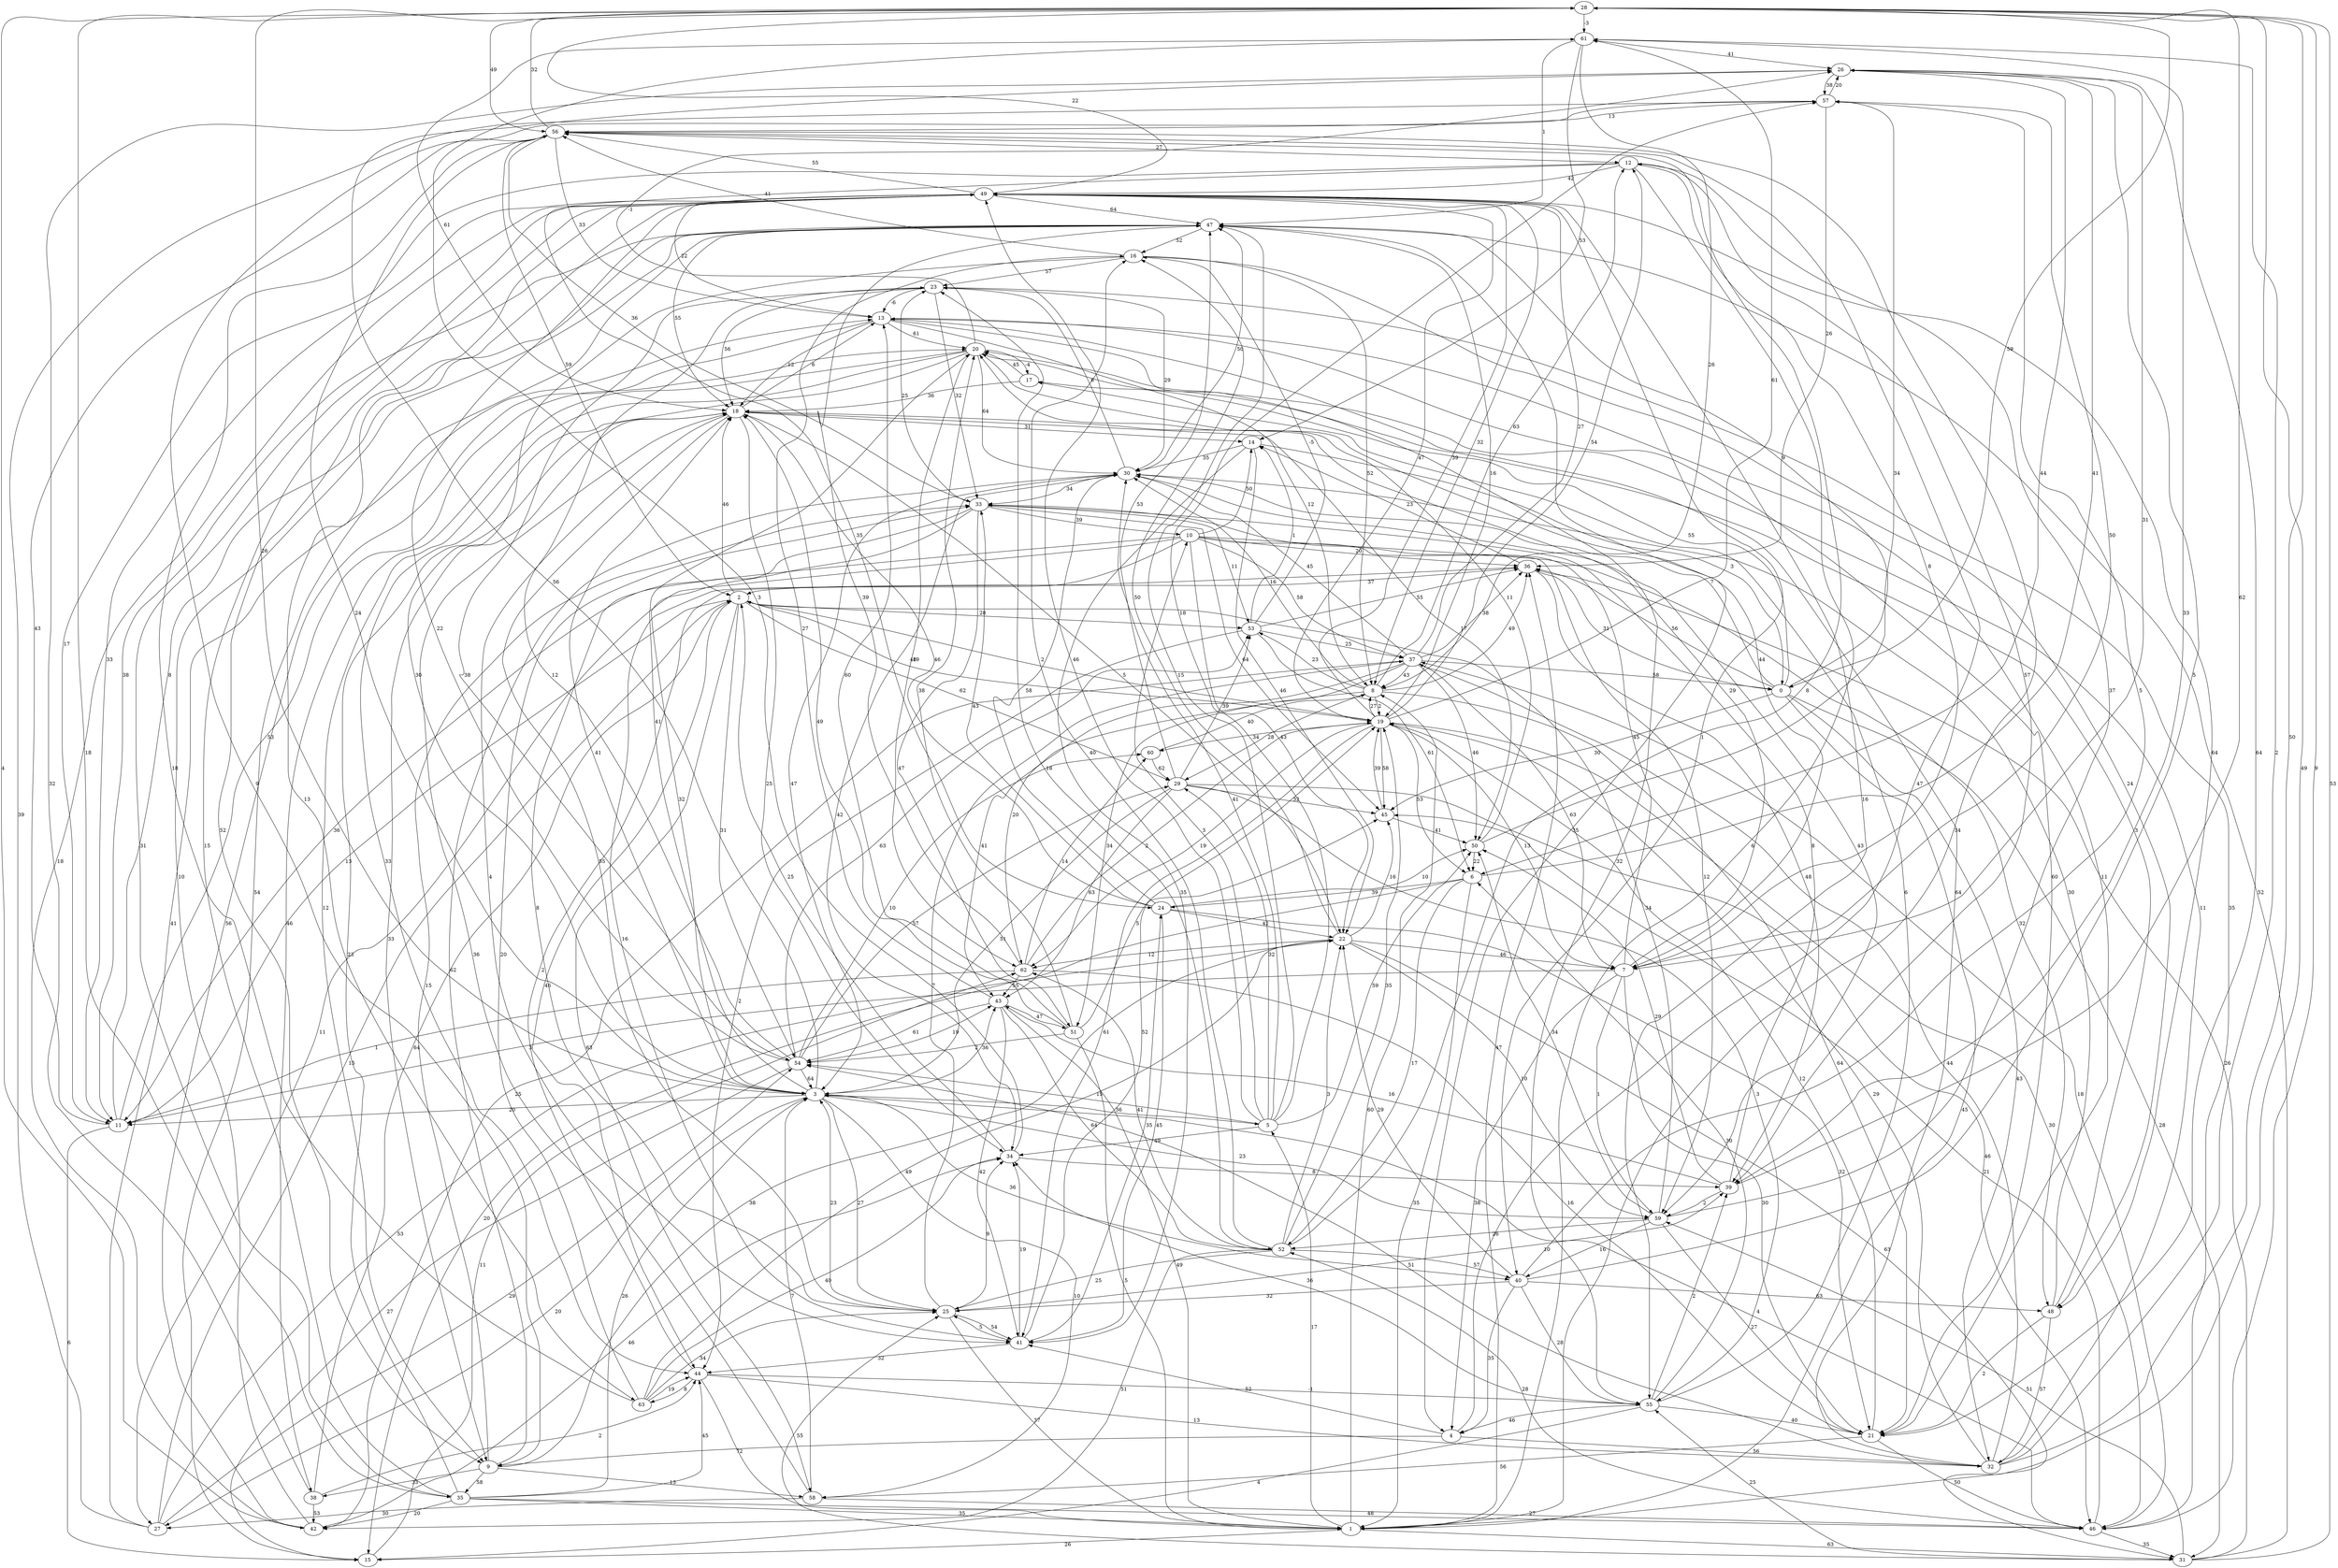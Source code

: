 digraph G {
    28 -> 61 [label = -3];
    20 -> 17 [label = -4];
    23 -> 13 [label = -6];
    20 -> 26 [label = -1];
    53 -> 16 [label = -5];
    44 -> 55 [label = -1];
    8 -> 43 [label = 41];
    8 -> 36 [label = 49];
    46 -> 52 [label = 28];
    52 -> 40 [label = 57];
    49 -> 63 [label = 13];
    3 -> 43 [label = 36];
    16 -> 23 [label = 57];
    42 -> 34 [label = 46];
    59 -> 52 [label = 26];
    50 -> 57 [label = 34];
    30 -> 34 [label = 42];
    2 -> 18 [label = 46];
    6 -> 1 [label = 35];
    33 -> 53 [label = 11];
    25 -> 39 [label = 10];
    38 -> 42 [label = 53];
    9 -> 58 [label = 13];
    1 -> 36 [label = 47];
    46 -> 31 [label = 35];
    7 -> 18 [label = 29];
    40 -> 48 [label = 63];
    18 -> 50 [label = 17];
    63 -> 56 [label = 18];
    33 -> 25 [label = 8];
    43 -> 51 [label = 47];
    52 -> 25 [label = 25];
    41 -> 34 [label = 19];
    53 -> 36 [label = 55];
    35 -> 18 [label = 23];
    6 -> 26 [label = 41];
    34 -> 2 [label = 25];
    32 -> 20 [label = 11];
    48 -> 20 [label = 3];
    2 -> 53 [label = 28];
    9 -> 33 [label = 15];
    55 -> 21 [label = 40];
    15 -> 62 [label = 11];
    33 -> 51 [label = 47];
    0 -> 45 [label = 30];
    26 -> 21 [label = 64];
    29 -> 45 [label = 32];
    49 -> 55 [label = 16];
    5 -> 57 [label = 18];
    59 -> 21 [label = 27];
    28 -> 35 [label = 18];
    49 -> 11 [label = 33];
    48 -> 21 [label = 2];
    35 -> 3 [label = 26];
    58 -> 3 [label = 7];
    23 -> 30 [label = 29];
    22 -> 59 [label = 10];
    53 -> 44 [label = 2];
    5 -> 50 [label = 59];
    22 -> 45 [label = 16];
    49 -> 9 [label = 52];
    2 -> 58 [label = 63];
    35 -> 42 [label = 20];
    36 -> 14 [label = 23];
    61 -> 8 [label = 26];
    4 -> 32 [label = 56];
    32 -> 54 [label = 51];
    41 -> 44 [label = 32];
    42 -> 49 [label = 18];
    37 -> 7 [label = 63];
    52 -> 56 [label = 8];
    39 -> 59 [label = 2];
    37 -> 30 [label = 45];
    56 -> 2 [label = 59];
    14 -> 0 [label = 3];
    40 -> 4 [label = 35];
    31 -> 36 [label = 26];
    18 -> 13 [label = 6];
    49 -> 56 [label = 55];
    2 -> 29 [label = 62];
    0 -> 17 [label = 55];
    7 -> 57 [label = 50];
    8 -> 30 [label = 16];
    52 -> 23 [label = 18];
    46 -> 37 [label = 18];
    49 -> 13 [label = 22];
    19 -> 45 [label = 58];
    44 -> 63 [label = 8];
    49 -> 48 [label = 64];
    39 -> 50 [label = 29];
    37 -> 50 [label = 46];
    27 -> 57 [label = 39];
    12 -> 1 [label = 6];
    27 -> 54 [label = 29];
    44 -> 36 [label = 2];
    62 -> 21 [label = 16];
    19 -> 41 [label = 61];
    13 -> 21 [label = 60];
    20 -> 7 [label = 44];
    19 -> 46 [label = 30];
    47 -> 19 [label = 16];
    28 -> 46 [label = 9];
    3 -> 58 [label = 10];
    8 -> 21 [label = 64];
    36 -> 2 [label = 37];
    37 -> 0 [label = 58];
    52 -> 19 [label = 35];
    48 -> 32 [label = 57];
    43 -> 52 [label = 64];
    22 -> 7 [label = 46];
    51 -> 54 [label = 2];
    2 -> 19 [label = 48];
    10 -> 22 [label = 43];
    20 -> 30 [label = 64];
    19 -> 2 [label = 2];
    55 -> 39 [label = 2];
    49 -> 28 [label = 22];
    19 -> 12 [label = 54];
    11 -> 56 [label = 43];
    10 -> 14 [label = 50];
    40 -> 57 [label = 5];
    59 -> 40 [label = 16];
    17 -> 18 [label = 36];
    47 -> 18 [label = 55];
    49 -> 19 [label = 47];
    24 -> 21 [label = 32];
    52 -> 42 [label = 51];
    1 -> 31 [label = 63];
    57 -> 9 [label = 9];
    7 -> 59 [label = 1];
    9 -> 35 [label = 58];
    14 -> 30 [label = 35];
    29 -> 47 [label = 53];
    0 -> 30 [label = 7];
    54 -> 15 [label = 27];
    36 -> 39 [label = 48];
    3 -> 28 [label = 26];
    54 -> 29 [label = 57];
    52 -> 22 [label = 3];
    60 -> 29 [label = 62];
    61 -> 39 [label = 33];
    54 -> 53 [label = 63];
    24 -> 18 [label = 46];
    13 -> 18 [label = 12];
    19 -> 8 [label = 27];
    1 -> 28 [label = 49];
    29 -> 53 [label = 39];
    58 -> 46 [label = 27];
    16 -> 48 [label = 24];
    46 -> 45 [label = 21];
    21 -> 13 [label = 11];
    10 -> 11 [label = 36];
    28 -> 56 [label = 49];
    46 -> 3 [label = 4];
    49 -> 35 [label = 31];
    13 -> 20 [label = 61];
    54 -> 49 [label = 22];
    7 -> 33 [label = 45];
    53 -> 14 [label = 1];
    10 -> 27 [label = 11];
    20 -> 38 [label = 46];
    48 -> 30 [label = 30];
    30 -> 33 [label = 34];
    20 -> 62 [label = 19];
    56 -> 28 [label = 32];
    12 -> 24 [label = 35];
    6 -> 15 [label = 20];
    27 -> 22 [label = 53];
    7 -> 11 [label = 3];
    7 -> 21 [label = 30];
    18 -> 41 [label = 4];
    63 -> 25 [label = 34];
    29 -> 55 [label = 3];
    62 -> 11 [label = 1];
    16 -> 3 [label = 30];
    47 -> 15 [label = 54];
    18 -> 22 [label = 5];
    37 -> 49 [label = 27];
    26 -> 57 [label = 38];
    28 -> 0 [label = 59];
    58 -> 18 [label = 36];
    61 -> 18 [label = 61];
    31 -> 47 [label = 52];
    33 -> 45 [label = 64];
    34 -> 61 [label = 3];
    63 -> 44 [label = 19];
    52 -> 62 [label = 41];
    57 -> 36 [label = 26];
    19 -> 62 [label = 19];
    57 -> 26 [label = 20];
    51 -> 20 [label = 38];
    23 -> 18 [label = 56];
    19 -> 49 [label = 39];
    19 -> 6 [label = 53];
    16 -> 8 [label = 52];
    61 -> 26 [label = 41];
    59 -> 2 [label = 34];
    31 -> 28 [label = 53];
    29 -> 46 [label = 46];
    56 -> 1 [label = 34];
    12 -> 39 [label = 57];
    11 -> 15 [label = 6];
    18 -> 34 [label = 25];
    24 -> 22 [label = 42];
    33 -> 10 [label = 39];
    59 -> 50 [label = 34];
    62 -> 19 [label = 2];
    26 -> 7 [label = 31];
    8 -> 53 [label = 23];
    35 -> 49 [label = 15];
    1 -> 15 [label = 26];
    17 -> 20 [label = 45];
    51 -> 45 [label = 5];
    9 -> 22 [label = 38];
    19 -> 60 [label = 34];
    5 -> 29 [label = 32];
    24 -> 30 [label = 58];
    32 -> 61 [label = 2];
    21 -> 19 [label = 12];
    43 -> 54 [label = 61];
    57 -> 56 [label = 13];
    18 -> 9 [label = 33];
    62 -> 60 [label = 14];
    3 -> 5 [label = 36];
    40 -> 25 [label = 32];
    9 -> 30 [label = 62];
    40 -> 55 [label = 28];
    33 -> 23 [label = 25];
    35 -> 44 [label = 45];
    46 -> 23 [label = 35];
    43 -> 16 [label = 27];
    55 -> 34 [label = 36];
    23 -> 33 [label = 32];
    37 -> 36 [label = 38];
    8 -> 12 [label = 63];
    40 -> 22 [label = 29];
    37 -> 62 [label = 20];
    0 -> 32 [label = 43];
    25 -> 3 [label = 23];
    5 -> 49 [label = 46];
    39 -> 28 [label = 62];
    32 -> 37 [label = 44];
    1 -> 5 [label = 17];
    37 -> 42 [label = 25];
    49 -> 40 [label = 1];
    7 -> 4 [label = 38];
    6 -> 24 [label = 39];
    38 -> 2 [label = 64];
    41 -> 25 [label = 5];
    26 -> 6 [label = 44];
    55 -> 4 [label = 46];
    10 -> 36 [label = 20];
    53 -> 37 [label = 25];
    5 -> 10 [label = 3];
    30 -> 59 [label = 43];
    30 -> 3 [label = 47];
    4 -> 9 [label = 7];
    42 -> 47 [label = 10];
    41 -> 24 [label = 35];
    45 -> 50 [label = 41];
    24 -> 41 [label = 45];
    6 -> 52 [label = 17];
    25 -> 41 [label = 54];
    49 -> 47 [label = 64];
    51 -> 13 [label = 60];
    29 -> 43 [label = 63];
    11 -> 47 [label = 8];
    18 -> 25 [label = 55];
    27 -> 2 [label = 15];
    61 -> 47 [label = 1];
    37 -> 8 [label = 43];
    18 -> 14 [label = 31];
    34 -> 39 [label = 8];
    54 -> 23 [label = 12];
    3 -> 18 [label = 41];
    47 -> 16 [label = 52];
    30 -> 23 [label = 6];
    56 -> 13 [label = 33];
    58 -> 27 [label = 30];
    42 -> 28 [label = 4];
    50 -> 6 [label = 22];
    0 -> 36 [label = 56];
    39 -> 43 [label = 16];
    63 -> 34 [label = 40];
    10 -> 37 [label = 58];
    50 -> 20 [label = 11];
    37 -> 51 [label = 34];
    47 -> 11 [label = 38];
    10 -> 41 [label = 16];
    38 -> 44 [label = 2];
    44 -> 1 [label = 2];
    16 -> 56 [label = 41];
    60 -> 8 [label = 40];
    30 -> 47 [label = 50];
    3 -> 40 [label = 36];
    24 -> 50 [label = 10];
    11 -> 20 [label = 53];
    54 -> 3 [label = 64];
    27 -> 13 [label = 41];
    20 -> 44 [label = 33];
    21 -> 46 [label = 50];
    14 -> 22 [label = 46];
    22 -> 62 [label = 12];
    5 -> 47 [label = 15];
    45 -> 19 [label = 39];
    32 -> 28 [label = 50];
    52 -> 16 [label = 40];
    55 -> 15 [label = 4];
    4 -> 56 [label = 47];
    56 -> 12 [label = 27];
    25 -> 34 [label = 9];
    10 -> 48 [label = 32];
    55 -> 6 [label = 30];
    2 -> 11 [label = 13];
    31 -> 55 [label = 25];
    12 -> 11 [label = 17];
    3 -> 27 [label = 20];
    8 -> 19 [label = 2];
    0 -> 31 [label = 28];
    25 -> 1 [label = 37];
    3 -> 26 [label = 56];
    2 -> 44 [label = 46];
    59 -> 12 [label = 37];
    19 -> 7 [label = 13];
    32 -> 19 [label = 29];
    35 -> 46 [label = 48];
    43 -> 1 [label = 49];
    44 -> 32 [label = 13];
    5 -> 34 [label = 49];
    41 -> 19 [label = 52];
    3 -> 11 [label = 20];
    32 -> 13 [label = 64];
    13 -> 8 [label = 12];
    19 -> 61 [label = 61];
    38 -> 26 [label = 32];
    20 -> 9 [label = 12];
    21 -> 58 [label = 56];
    53 -> 6 [label = 61];
    23 -> 54 [label = 38];
    43 -> 41 [label = 42];
    54 -> 60 [label = 10];
    3 -> 59 [label = 23];
    12 -> 7 [label = 8];
    40 -> 26 [label = 5];
    36 -> 0 [label = 31];
    3 -> 20 [label = 41];
    14 -> 41 [label = 35];
    5 -> 30 [label = 41];
    2 -> 54 [label = 31];
    39 -> 33 [label = 8];
    3 -> 25 [label = 27];
    62 -> 47 [label = 39];
    5 -> 54 [label = 15];
    31 -> 59 [label = 51];
    31 -> 25 [label = 55];
    51 -> 1 [label = 5];
    10 -> 59 [label = 12];
    12 -> 49 [label = 42];
    51 -> 18 [label = 49];
    4 -> 41 [label = 52];
    29 -> 3 [label = 51];
    13 -> 42 [label = 56];
    3 -> 56 [label = 24];
    62 -> 43 [label = 55];
    24 -> 33 [label = 43];
    25 -> 37 [label = 7];
    1 -> 8 [label = 60];
    47 -> 4 [label = 35];
    22 -> 16 [label = 50];
    8 -> 29 [label = 28];
    63 -> 33 [label = 20];
    22 -> 31 [label = 63];
    13 -> 55 [label = 32];
    55 -> 17 [label = 6];
    61 -> 14 [label = 53];
    63 -> 22 [label = 49];
    49 -> 8 [label = 32];
    54 -> 43 [label = 19];
    35 -> 1 [label = 35];
    0 -> 47 [label = 9];
    33 -> 3 [label = 32];
    0 -> 1 [label = 45];
    56 -> 33 [label = 36];
    9 -> 38 [label = 33];
}